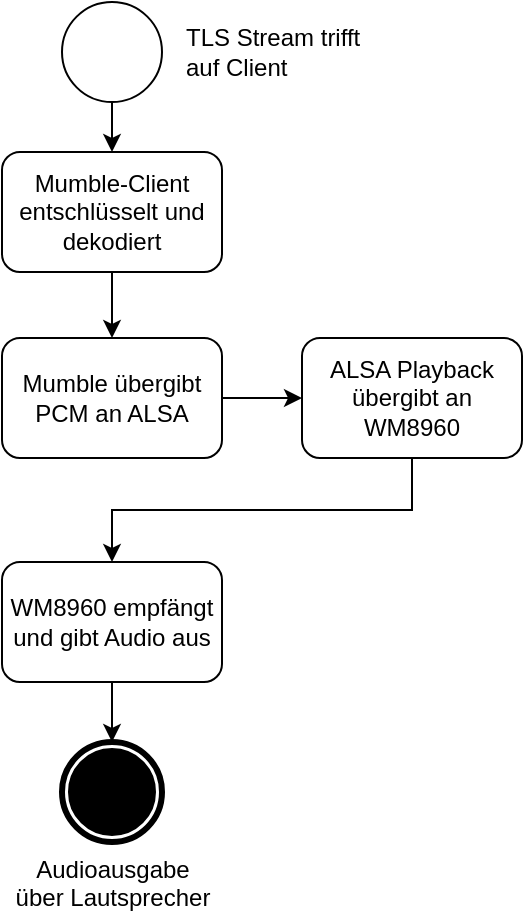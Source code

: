 <mxfile version="24.2.5" type="device">
  <diagram name="Page-1" id="2a216829-ef6e-dabb-86c1-c78162f3ba2b">
    <mxGraphModel dx="1434" dy="964" grid="1" gridSize="10" guides="1" tooltips="1" connect="1" arrows="1" fold="1" page="1" pageScale="1" pageWidth="850" pageHeight="1100" background="none" math="0" shadow="0">
      <root>
        <mxCell id="0" />
        <mxCell id="1" parent="0" />
        <mxCell id="7a84cebc1def654-1" value="&amp;nbsp; &amp;nbsp;TLS Stream trifft&lt;br&gt;&amp;nbsp; &amp;nbsp;auf Client" style="shape=mxgraph.bpmn.shape;html=1;verticalLabelPosition=middle;labelBackgroundColor=none;verticalAlign=middle;perimeter=ellipsePerimeter;outline=standard;symbol=general;labelPosition=right;align=left;" parent="1" vertex="1">
          <mxGeometry x="140" y="30" width="50" height="50" as="geometry" />
        </mxCell>
        <mxCell id="7a84cebc1def654-2" value="Mumble-Client entschlüsselt und dekodiert" style="shape=ext;rounded=1;html=1;whiteSpace=wrap;" parent="1" vertex="1">
          <mxGeometry x="110" y="105" width="110.0" height="60" as="geometry" />
        </mxCell>
        <mxCell id="7a84cebc1def654-3" value="Mumble übergibt PCM an ALSA" style="shape=ext;rounded=1;html=1;whiteSpace=wrap;" parent="1" vertex="1">
          <mxGeometry x="110" y="198" width="110.0" height="60" as="geometry" />
        </mxCell>
        <mxCell id="7a84cebc1def654-8" value="ALSA Playback übergibt an WM8960" style="shape=ext;rounded=1;html=1;whiteSpace=wrap;" parent="1" vertex="1">
          <mxGeometry x="260" y="198" width="110.0" height="60" as="geometry" />
        </mxCell>
        <mxCell id="7a84cebc1def654-36" style="edgeStyle=orthogonalEdgeStyle;rounded=0;html=1;jettySize=auto;orthogonalLoop=1;" parent="1" source="7a84cebc1def654-1" target="7a84cebc1def654-2" edge="1">
          <mxGeometry relative="1" as="geometry" />
        </mxCell>
        <mxCell id="7a84cebc1def654-39" style="edgeStyle=orthogonalEdgeStyle;rounded=0;html=1;jettySize=auto;orthogonalLoop=1;" parent="1" source="7a84cebc1def654-2" target="7a84cebc1def654-3" edge="1">
          <mxGeometry relative="1" as="geometry" />
        </mxCell>
        <mxCell id="d2HoR_rY1_GPFjVi6Aux-2" style="edgeStyle=orthogonalEdgeStyle;rounded=0;html=1;jettySize=auto;orthogonalLoop=1;entryX=0;entryY=0.5;entryDx=0;entryDy=0;exitX=1;exitY=0.5;exitDx=0;exitDy=0;" parent="1" source="7a84cebc1def654-3" target="7a84cebc1def654-8" edge="1">
          <mxGeometry relative="1" as="geometry">
            <mxPoint x="220" y="228" as="sourcePoint" />
            <mxPoint x="555" y="405" as="targetPoint" />
          </mxGeometry>
        </mxCell>
        <mxCell id="d2HoR_rY1_GPFjVi6Aux-4" style="edgeStyle=orthogonalEdgeStyle;rounded=0;html=1;jettySize=auto;orthogonalLoop=1;exitX=0.5;exitY=1;exitDx=0;exitDy=0;entryX=0.5;entryY=0;entryDx=0;entryDy=0;" parent="1" source="7a84cebc1def654-8" target="EpSPwWGNEqxVYRfIP7wK-5" edge="1">
          <mxGeometry relative="1" as="geometry">
            <mxPoint x="370" y="545" as="sourcePoint" />
            <mxPoint x="555" y="615" as="targetPoint" />
          </mxGeometry>
        </mxCell>
        <mxCell id="d2HoR_rY1_GPFjVi6Aux-11" style="edgeStyle=orthogonalEdgeStyle;rounded=0;orthogonalLoop=1;jettySize=auto;html=1;exitX=0.5;exitY=1;exitDx=0;exitDy=0;" parent="1" edge="1">
          <mxGeometry relative="1" as="geometry">
            <mxPoint x="165" y="444" as="sourcePoint" />
            <mxPoint x="165" y="444" as="targetPoint" />
          </mxGeometry>
        </mxCell>
        <mxCell id="EpSPwWGNEqxVYRfIP7wK-2" value="" style="edgeStyle=orthogonalEdgeStyle;rounded=0;html=1;jettySize=auto;orthogonalLoop=1;exitX=0.5;exitY=1;exitDx=0;exitDy=0;entryX=0.5;entryY=0;entryDx=0;entryDy=0;entryPerimeter=0;" parent="1" source="EpSPwWGNEqxVYRfIP7wK-5" target="EpSPwWGNEqxVYRfIP7wK-12" edge="1">
          <mxGeometry relative="1" as="geometry">
            <mxPoint x="165" y="540" as="sourcePoint" />
            <mxPoint x="165" y="595" as="targetPoint" />
          </mxGeometry>
        </mxCell>
        <mxCell id="EpSPwWGNEqxVYRfIP7wK-5" value="WM8960 empfängt und gibt Audio aus" style="shape=ext;rounded=1;html=1;whiteSpace=wrap;" parent="1" vertex="1">
          <mxGeometry x="110" y="310" width="110.0" height="60" as="geometry" />
        </mxCell>
        <mxCell id="EpSPwWGNEqxVYRfIP7wK-12" value="Audioausgabe&lt;br&gt;über Lautsprecher" style="points=[[0.145,0.145,0],[0.5,0,0],[0.855,0.145,0],[1,0.5,0],[0.855,0.855,0],[0.5,1,0],[0.145,0.855,0],[0,0.5,0]];shape=mxgraph.bpmn.event;html=1;verticalLabelPosition=bottom;labelBackgroundColor=none;verticalAlign=top;align=center;perimeter=ellipsePerimeter;outlineConnect=0;aspect=fixed;outline=end;symbol=terminate;" parent="1" vertex="1">
          <mxGeometry x="140" y="400" width="50" height="50" as="geometry" />
        </mxCell>
      </root>
    </mxGraphModel>
  </diagram>
</mxfile>

